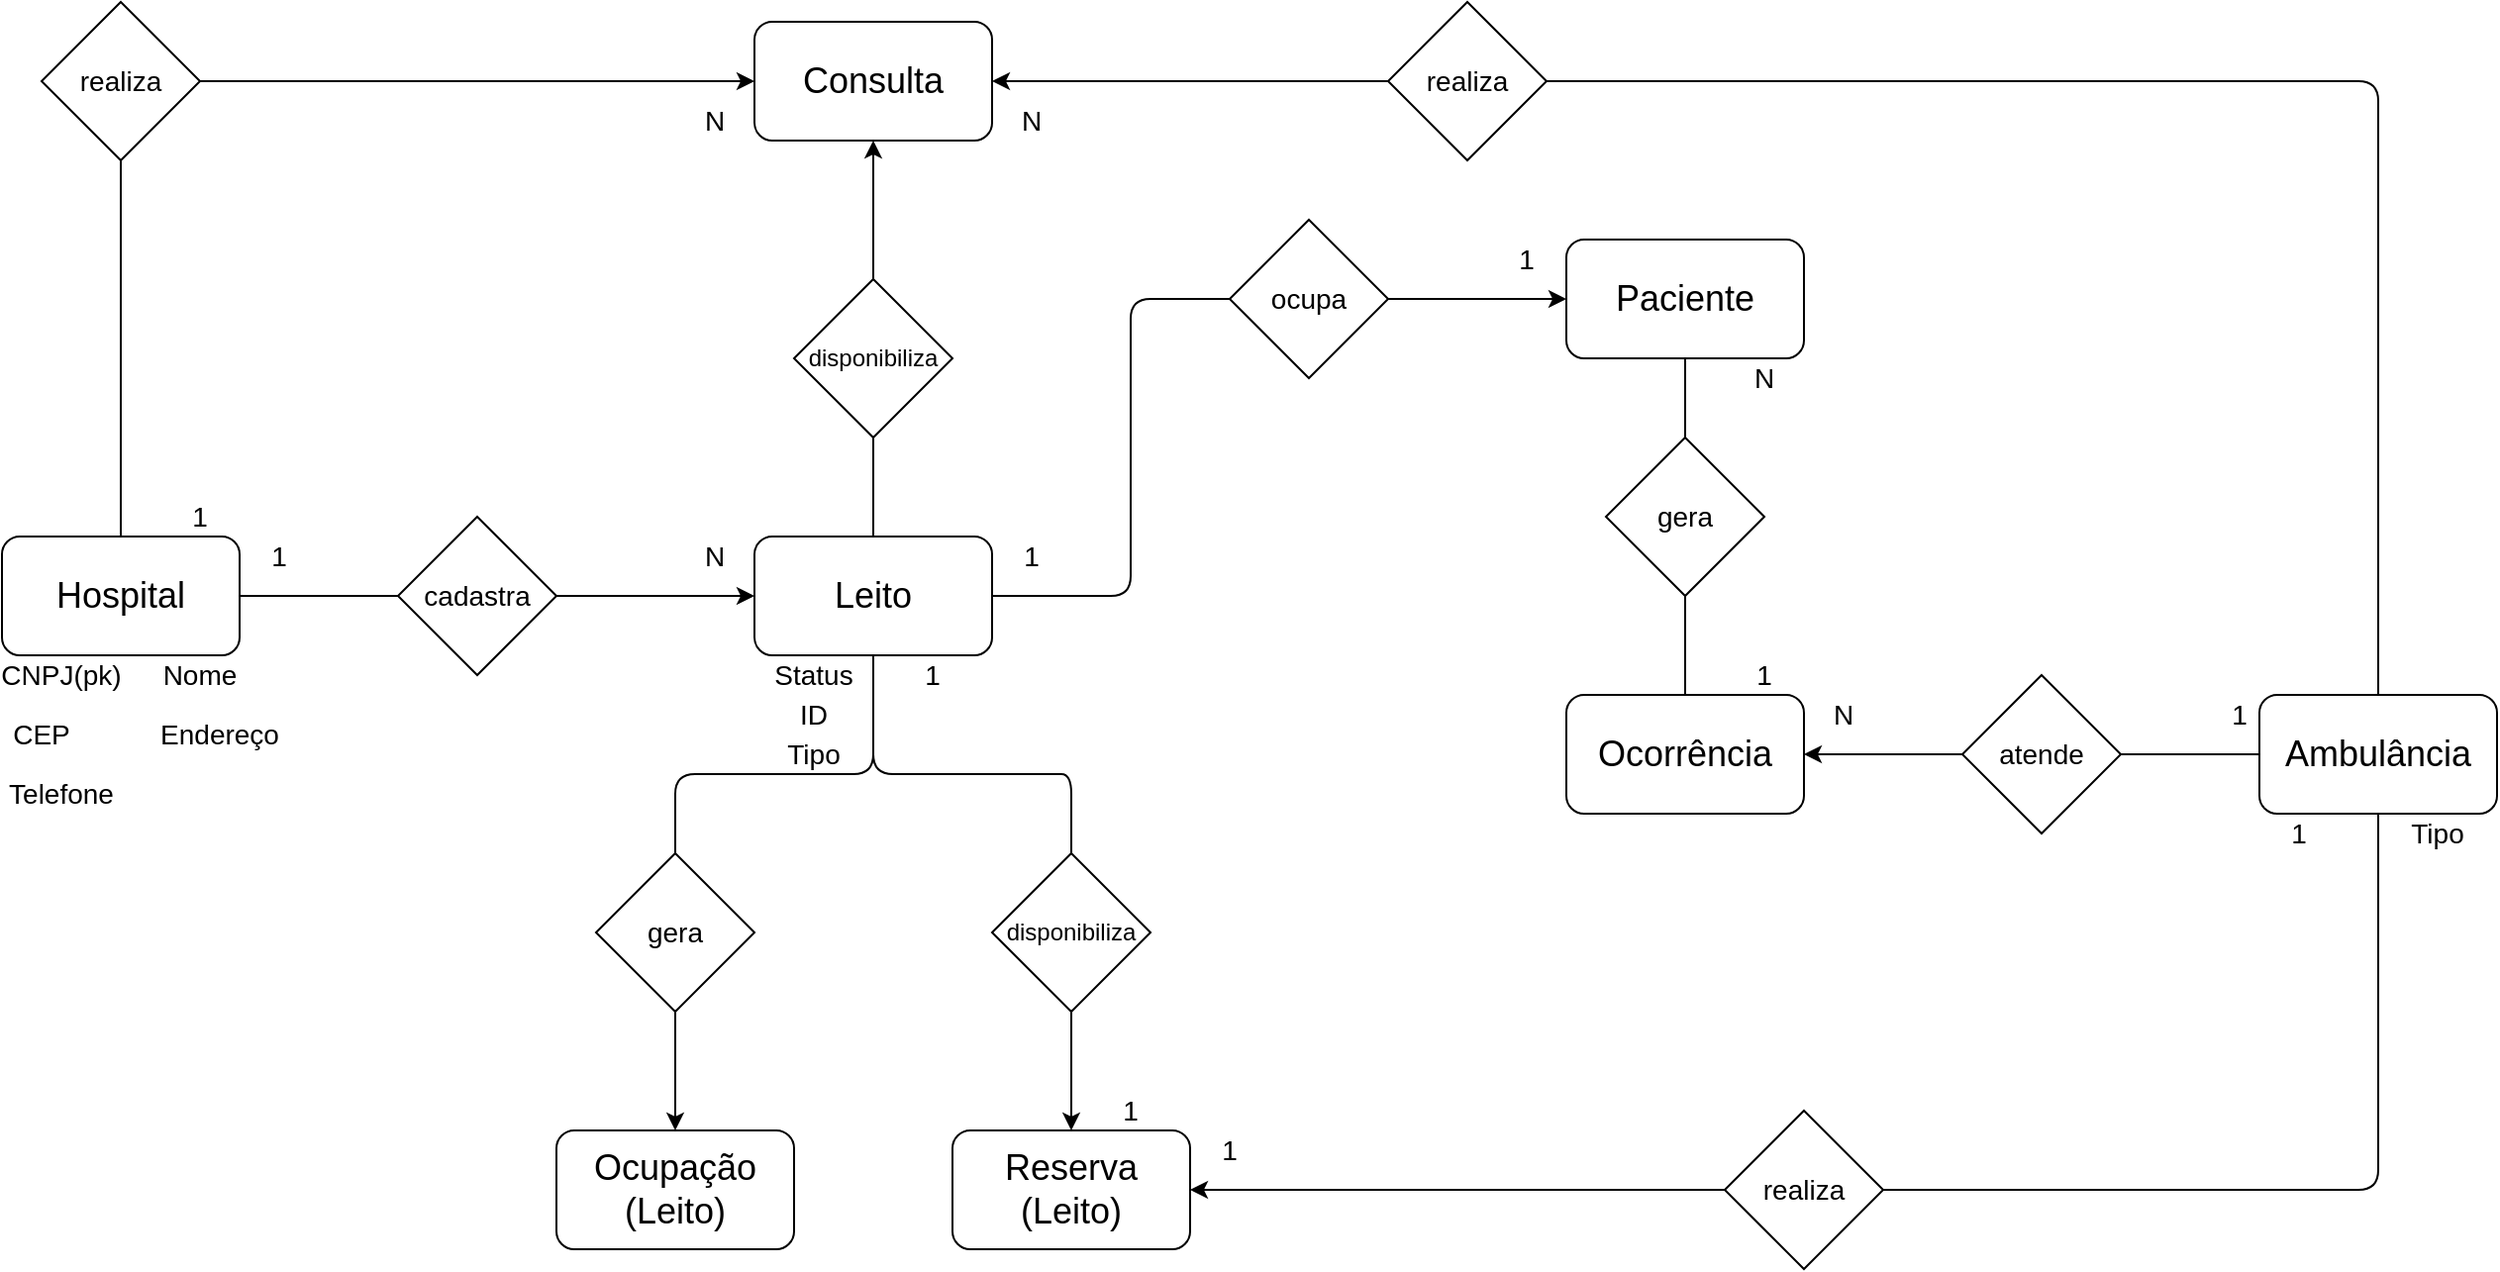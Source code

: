 <mxfile version="14.6.1" type="github">
  <diagram id="R2lEEEUBdFMjLlhIrx00" name="Page-1">
    <mxGraphModel dx="1422" dy="794" grid="1" gridSize="10" guides="1" tooltips="1" connect="1" arrows="1" fold="1" page="1" pageScale="1" pageWidth="850" pageHeight="1100" math="0" shadow="0" extFonts="Permanent Marker^https://fonts.googleapis.com/css?family=Permanent+Marker">
      <root>
        <mxCell id="0" />
        <mxCell id="1" parent="0" />
        <mxCell id="2-hJuOmILzFzyRzJbSwl-1" value="" style="rounded=1;whiteSpace=wrap;html=1;" vertex="1" parent="1">
          <mxGeometry x="180" y="320" width="120" height="60" as="geometry" />
        </mxCell>
        <mxCell id="2-hJuOmILzFzyRzJbSwl-2" value="" style="rounded=1;whiteSpace=wrap;html=1;" vertex="1" parent="1">
          <mxGeometry x="560" y="60" width="120" height="60" as="geometry" />
        </mxCell>
        <mxCell id="2-hJuOmILzFzyRzJbSwl-3" value="" style="rounded=1;whiteSpace=wrap;html=1;" vertex="1" parent="1">
          <mxGeometry x="560" y="320" width="120" height="60" as="geometry" />
        </mxCell>
        <mxCell id="2-hJuOmILzFzyRzJbSwl-7" value="" style="rounded=1;whiteSpace=wrap;html=1;" vertex="1" parent="1">
          <mxGeometry x="460" y="620" width="120" height="60" as="geometry" />
        </mxCell>
        <mxCell id="2-hJuOmILzFzyRzJbSwl-8" value="" style="rounded=1;whiteSpace=wrap;html=1;" vertex="1" parent="1">
          <mxGeometry x="660" y="620" width="120" height="60" as="geometry" />
        </mxCell>
        <mxCell id="2-hJuOmILzFzyRzJbSwl-9" value="" style="rhombus;whiteSpace=wrap;html=1;" vertex="1" parent="1">
          <mxGeometry x="480" y="480" width="80" height="80" as="geometry" />
        </mxCell>
        <mxCell id="2-hJuOmILzFzyRzJbSwl-10" value="" style="rhombus;whiteSpace=wrap;html=1;" vertex="1" parent="1">
          <mxGeometry x="680" y="480" width="80" height="80" as="geometry" />
        </mxCell>
        <mxCell id="2-hJuOmILzFzyRzJbSwl-11" value="" style="rhombus;whiteSpace=wrap;html=1;" vertex="1" parent="1">
          <mxGeometry x="200" y="50" width="80" height="80" as="geometry" />
        </mxCell>
        <mxCell id="2-hJuOmILzFzyRzJbSwl-12" value="" style="rhombus;whiteSpace=wrap;html=1;" vertex="1" parent="1">
          <mxGeometry x="380" y="310" width="80" height="80" as="geometry" />
        </mxCell>
        <mxCell id="2-hJuOmILzFzyRzJbSwl-13" value="" style="rounded=1;whiteSpace=wrap;html=1;" vertex="1" parent="1">
          <mxGeometry x="970" y="170" width="120" height="60" as="geometry" />
        </mxCell>
        <mxCell id="2-hJuOmILzFzyRzJbSwl-14" value="" style="rounded=1;whiteSpace=wrap;html=1;" vertex="1" parent="1">
          <mxGeometry x="970" y="400" width="120" height="60" as="geometry" />
        </mxCell>
        <mxCell id="2-hJuOmILzFzyRzJbSwl-15" value="" style="rounded=1;whiteSpace=wrap;html=1;" vertex="1" parent="1">
          <mxGeometry x="1320" y="400" width="120" height="60" as="geometry" />
        </mxCell>
        <mxCell id="2-hJuOmILzFzyRzJbSwl-16" value="" style="rhombus;whiteSpace=wrap;html=1;" vertex="1" parent="1">
          <mxGeometry x="1050" y="610" width="80" height="80" as="geometry" />
        </mxCell>
        <mxCell id="2-hJuOmILzFzyRzJbSwl-17" value="" style="rhombus;whiteSpace=wrap;html=1;" vertex="1" parent="1">
          <mxGeometry x="990" y="270" width="80" height="80" as="geometry" />
        </mxCell>
        <mxCell id="2-hJuOmILzFzyRzJbSwl-18" value="" style="rhombus;whiteSpace=wrap;html=1;" vertex="1" parent="1">
          <mxGeometry x="800" y="160" width="80" height="80" as="geometry" />
        </mxCell>
        <mxCell id="2-hJuOmILzFzyRzJbSwl-19" value="" style="rhombus;whiteSpace=wrap;html=1;" vertex="1" parent="1">
          <mxGeometry x="880" y="50" width="80" height="80" as="geometry" />
        </mxCell>
        <mxCell id="2-hJuOmILzFzyRzJbSwl-20" value="" style="endArrow=classic;html=1;exitX=1;exitY=0.5;exitDx=0;exitDy=0;entryX=0;entryY=0.5;entryDx=0;entryDy=0;" edge="1" parent="1" source="2-hJuOmILzFzyRzJbSwl-12" target="2-hJuOmILzFzyRzJbSwl-3">
          <mxGeometry width="50" height="50" relative="1" as="geometry">
            <mxPoint x="680" y="330" as="sourcePoint" />
            <mxPoint x="730" y="280" as="targetPoint" />
            <Array as="points" />
          </mxGeometry>
        </mxCell>
        <mxCell id="2-hJuOmILzFzyRzJbSwl-21" value="" style="endArrow=classic;html=1;exitX=1;exitY=0.5;exitDx=0;exitDy=0;entryX=0;entryY=0.5;entryDx=0;entryDy=0;" edge="1" parent="1" source="2-hJuOmILzFzyRzJbSwl-18" target="2-hJuOmILzFzyRzJbSwl-13">
          <mxGeometry width="50" height="50" relative="1" as="geometry">
            <mxPoint x="680" y="330" as="sourcePoint" />
            <mxPoint x="730" y="280" as="targetPoint" />
          </mxGeometry>
        </mxCell>
        <mxCell id="2-hJuOmILzFzyRzJbSwl-22" value="" style="endArrow=none;html=1;exitX=1;exitY=0.5;exitDx=0;exitDy=0;entryX=0;entryY=0.5;entryDx=0;entryDy=0;" edge="1" parent="1" source="2-hJuOmILzFzyRzJbSwl-3" target="2-hJuOmILzFzyRzJbSwl-18">
          <mxGeometry width="50" height="50" relative="1" as="geometry">
            <mxPoint x="680" y="330" as="sourcePoint" />
            <mxPoint x="730" y="280" as="targetPoint" />
            <Array as="points">
              <mxPoint x="750" y="350" />
              <mxPoint x="750" y="200" />
            </Array>
          </mxGeometry>
        </mxCell>
        <mxCell id="2-hJuOmILzFzyRzJbSwl-23" value="" style="endArrow=none;html=1;exitX=0;exitY=0.5;exitDx=0;exitDy=0;entryX=1;entryY=0.5;entryDx=0;entryDy=0;" edge="1" parent="1" source="2-hJuOmILzFzyRzJbSwl-12" target="2-hJuOmILzFzyRzJbSwl-1">
          <mxGeometry width="50" height="50" relative="1" as="geometry">
            <mxPoint x="680" y="330" as="sourcePoint" />
            <mxPoint x="730" y="280" as="targetPoint" />
          </mxGeometry>
        </mxCell>
        <mxCell id="2-hJuOmILzFzyRzJbSwl-24" value="" style="endArrow=none;html=1;exitX=0.5;exitY=0;exitDx=0;exitDy=0;entryX=0.5;entryY=1;entryDx=0;entryDy=0;" edge="1" parent="1" source="2-hJuOmILzFzyRzJbSwl-1" target="2-hJuOmILzFzyRzJbSwl-11">
          <mxGeometry width="50" height="50" relative="1" as="geometry">
            <mxPoint x="680" y="330" as="sourcePoint" />
            <mxPoint x="730" y="280" as="targetPoint" />
          </mxGeometry>
        </mxCell>
        <mxCell id="2-hJuOmILzFzyRzJbSwl-25" value="" style="endArrow=classic;html=1;exitX=1;exitY=0.5;exitDx=0;exitDy=0;entryX=0;entryY=0.5;entryDx=0;entryDy=0;" edge="1" parent="1" source="2-hJuOmILzFzyRzJbSwl-11" target="2-hJuOmILzFzyRzJbSwl-2">
          <mxGeometry width="50" height="50" relative="1" as="geometry">
            <mxPoint x="680" y="330" as="sourcePoint" />
            <mxPoint x="730" y="280" as="targetPoint" />
          </mxGeometry>
        </mxCell>
        <mxCell id="2-hJuOmILzFzyRzJbSwl-26" value="" style="endArrow=classic;html=1;exitX=0;exitY=0.5;exitDx=0;exitDy=0;entryX=1;entryY=0.5;entryDx=0;entryDy=0;" edge="1" parent="1" source="2-hJuOmILzFzyRzJbSwl-19" target="2-hJuOmILzFzyRzJbSwl-2">
          <mxGeometry width="50" height="50" relative="1" as="geometry">
            <mxPoint x="680" y="330" as="sourcePoint" />
            <mxPoint x="730" y="280" as="targetPoint" />
          </mxGeometry>
        </mxCell>
        <mxCell id="2-hJuOmILzFzyRzJbSwl-27" value="" style="endArrow=none;html=1;exitX=0.5;exitY=0;exitDx=0;exitDy=0;entryX=1;entryY=0.5;entryDx=0;entryDy=0;" edge="1" parent="1" source="2-hJuOmILzFzyRzJbSwl-15" target="2-hJuOmILzFzyRzJbSwl-19">
          <mxGeometry width="50" height="50" relative="1" as="geometry">
            <mxPoint x="680" y="330" as="sourcePoint" />
            <mxPoint x="730" y="280" as="targetPoint" />
            <Array as="points">
              <mxPoint x="1380" y="90" />
            </Array>
          </mxGeometry>
        </mxCell>
        <mxCell id="2-hJuOmILzFzyRzJbSwl-28" value="" style="endArrow=classic;html=1;exitX=0;exitY=0.5;exitDx=0;exitDy=0;entryX=1;entryY=0.5;entryDx=0;entryDy=0;" edge="1" parent="1" source="2-hJuOmILzFzyRzJbSwl-16" target="2-hJuOmILzFzyRzJbSwl-8">
          <mxGeometry width="50" height="50" relative="1" as="geometry">
            <mxPoint x="680" y="330" as="sourcePoint" />
            <mxPoint x="730" y="280" as="targetPoint" />
          </mxGeometry>
        </mxCell>
        <mxCell id="2-hJuOmILzFzyRzJbSwl-29" value="" style="endArrow=none;html=1;exitX=0.5;exitY=1;exitDx=0;exitDy=0;entryX=1;entryY=0.5;entryDx=0;entryDy=0;" edge="1" parent="1" source="2-hJuOmILzFzyRzJbSwl-15" target="2-hJuOmILzFzyRzJbSwl-16">
          <mxGeometry width="50" height="50" relative="1" as="geometry">
            <mxPoint x="680" y="330" as="sourcePoint" />
            <mxPoint x="730" y="280" as="targetPoint" />
            <Array as="points">
              <mxPoint x="1380" y="650" />
            </Array>
          </mxGeometry>
        </mxCell>
        <mxCell id="2-hJuOmILzFzyRzJbSwl-30" value="" style="endArrow=classic;html=1;exitX=0.5;exitY=1;exitDx=0;exitDy=0;entryX=0.5;entryY=0;entryDx=0;entryDy=0;" edge="1" parent="1" source="2-hJuOmILzFzyRzJbSwl-10" target="2-hJuOmILzFzyRzJbSwl-8">
          <mxGeometry width="50" height="50" relative="1" as="geometry">
            <mxPoint x="680" y="330" as="sourcePoint" />
            <mxPoint x="730" y="280" as="targetPoint" />
          </mxGeometry>
        </mxCell>
        <mxCell id="2-hJuOmILzFzyRzJbSwl-31" value="" style="endArrow=classic;html=1;exitX=0.5;exitY=1;exitDx=0;exitDy=0;entryX=0.5;entryY=0;entryDx=0;entryDy=0;" edge="1" parent="1" source="2-hJuOmILzFzyRzJbSwl-9" target="2-hJuOmILzFzyRzJbSwl-7">
          <mxGeometry width="50" height="50" relative="1" as="geometry">
            <mxPoint x="680" y="330" as="sourcePoint" />
            <mxPoint x="730" y="280" as="targetPoint" />
          </mxGeometry>
        </mxCell>
        <mxCell id="2-hJuOmILzFzyRzJbSwl-32" value="" style="endArrow=none;html=1;exitX=0.5;exitY=1;exitDx=0;exitDy=0;entryX=0.5;entryY=0;entryDx=0;entryDy=0;" edge="1" parent="1" source="2-hJuOmILzFzyRzJbSwl-3" target="2-hJuOmILzFzyRzJbSwl-9">
          <mxGeometry width="50" height="50" relative="1" as="geometry">
            <mxPoint x="680" y="330" as="sourcePoint" />
            <mxPoint x="730" y="280" as="targetPoint" />
            <Array as="points">
              <mxPoint x="620" y="440" />
              <mxPoint x="520" y="440" />
            </Array>
          </mxGeometry>
        </mxCell>
        <mxCell id="2-hJuOmILzFzyRzJbSwl-33" value="" style="endArrow=none;html=1;exitX=0.5;exitY=1;exitDx=0;exitDy=0;entryX=0.5;entryY=0;entryDx=0;entryDy=0;" edge="1" parent="1" source="2-hJuOmILzFzyRzJbSwl-3" target="2-hJuOmILzFzyRzJbSwl-10">
          <mxGeometry width="50" height="50" relative="1" as="geometry">
            <mxPoint x="680" y="330" as="sourcePoint" />
            <mxPoint x="730" y="280" as="targetPoint" />
            <Array as="points">
              <mxPoint x="620" y="440" />
              <mxPoint x="700" y="440" />
              <mxPoint x="720" y="440" />
            </Array>
          </mxGeometry>
        </mxCell>
        <mxCell id="2-hJuOmILzFzyRzJbSwl-34" value="" style="endArrow=classic;html=1;exitX=0;exitY=0.5;exitDx=0;exitDy=0;entryX=1;entryY=0.5;entryDx=0;entryDy=0;" edge="1" parent="1" source="2-hJuOmILzFzyRzJbSwl-35" target="2-hJuOmILzFzyRzJbSwl-14">
          <mxGeometry width="50" height="50" relative="1" as="geometry">
            <mxPoint x="810" y="350" as="sourcePoint" />
            <mxPoint x="730" y="280" as="targetPoint" />
          </mxGeometry>
        </mxCell>
        <mxCell id="2-hJuOmILzFzyRzJbSwl-35" value="" style="rhombus;whiteSpace=wrap;html=1;" vertex="1" parent="1">
          <mxGeometry x="1170" y="390" width="80" height="80" as="geometry" />
        </mxCell>
        <mxCell id="2-hJuOmILzFzyRzJbSwl-36" value="" style="endArrow=none;html=1;entryX=0;entryY=0.5;entryDx=0;entryDy=0;exitX=1;exitY=0.5;exitDx=0;exitDy=0;" edge="1" parent="1" source="2-hJuOmILzFzyRzJbSwl-35" target="2-hJuOmILzFzyRzJbSwl-15">
          <mxGeometry width="50" height="50" relative="1" as="geometry">
            <mxPoint x="680" y="330" as="sourcePoint" />
            <mxPoint x="730" y="280" as="targetPoint" />
          </mxGeometry>
        </mxCell>
        <mxCell id="2-hJuOmILzFzyRzJbSwl-37" value="" style="endArrow=none;html=1;entryX=0.5;entryY=0;entryDx=0;entryDy=0;exitX=0.5;exitY=1;exitDx=0;exitDy=0;" edge="1" parent="1" source="2-hJuOmILzFzyRzJbSwl-13" target="2-hJuOmILzFzyRzJbSwl-17">
          <mxGeometry width="50" height="50" relative="1" as="geometry">
            <mxPoint x="680" y="330" as="sourcePoint" />
            <mxPoint x="730" y="280" as="targetPoint" />
          </mxGeometry>
        </mxCell>
        <mxCell id="2-hJuOmILzFzyRzJbSwl-38" value="" style="endArrow=none;html=1;entryX=0.5;entryY=0;entryDx=0;entryDy=0;exitX=0.5;exitY=1;exitDx=0;exitDy=0;" edge="1" parent="1" source="2-hJuOmILzFzyRzJbSwl-17" target="2-hJuOmILzFzyRzJbSwl-14">
          <mxGeometry width="50" height="50" relative="1" as="geometry">
            <mxPoint x="680" y="330" as="sourcePoint" />
            <mxPoint x="730" y="280" as="targetPoint" />
          </mxGeometry>
        </mxCell>
        <mxCell id="2-hJuOmILzFzyRzJbSwl-39" value="&lt;font style=&quot;font-size: 18px&quot;&gt;Consulta&lt;/font&gt;" style="text;html=1;strokeColor=none;fillColor=none;align=center;verticalAlign=middle;whiteSpace=wrap;rounded=0;" vertex="1" parent="1">
          <mxGeometry x="600" y="72.5" width="40" height="35" as="geometry" />
        </mxCell>
        <mxCell id="2-hJuOmILzFzyRzJbSwl-40" value="&lt;font style=&quot;font-size: 14px&quot;&gt;realiza&lt;/font&gt;" style="text;html=1;strokeColor=none;fillColor=none;align=center;verticalAlign=middle;whiteSpace=wrap;rounded=0;" vertex="1" parent="1">
          <mxGeometry x="220" y="80" width="40" height="20" as="geometry" />
        </mxCell>
        <mxCell id="2-hJuOmILzFzyRzJbSwl-41" value="&lt;font style=&quot;font-size: 14px&quot;&gt;realiza&lt;/font&gt;" style="text;html=1;strokeColor=none;fillColor=none;align=center;verticalAlign=middle;whiteSpace=wrap;rounded=0;" vertex="1" parent="1">
          <mxGeometry x="900" y="80" width="40" height="20" as="geometry" />
        </mxCell>
        <mxCell id="2-hJuOmILzFzyRzJbSwl-42" value="" style="rhombus;whiteSpace=wrap;html=1;" vertex="1" parent="1">
          <mxGeometry x="580" y="190" width="80" height="80" as="geometry" />
        </mxCell>
        <mxCell id="2-hJuOmILzFzyRzJbSwl-43" value="" style="endArrow=none;html=1;exitX=0.5;exitY=0;exitDx=0;exitDy=0;entryX=0.5;entryY=1;entryDx=0;entryDy=0;" edge="1" parent="1" source="2-hJuOmILzFzyRzJbSwl-3" target="2-hJuOmILzFzyRzJbSwl-42">
          <mxGeometry width="50" height="50" relative="1" as="geometry">
            <mxPoint x="680" y="330" as="sourcePoint" />
            <mxPoint x="730" y="280" as="targetPoint" />
          </mxGeometry>
        </mxCell>
        <mxCell id="2-hJuOmILzFzyRzJbSwl-45" value="" style="endArrow=classic;html=1;exitX=0.5;exitY=0;exitDx=0;exitDy=0;entryX=0.5;entryY=1;entryDx=0;entryDy=0;" edge="1" parent="1" source="2-hJuOmILzFzyRzJbSwl-42" target="2-hJuOmILzFzyRzJbSwl-2">
          <mxGeometry width="50" height="50" relative="1" as="geometry">
            <mxPoint x="680" y="330" as="sourcePoint" />
            <mxPoint x="730" y="280" as="targetPoint" />
          </mxGeometry>
        </mxCell>
        <mxCell id="2-hJuOmILzFzyRzJbSwl-46" value="&lt;font style=&quot;font-size: 12px&quot;&gt;disponibiliza&lt;/font&gt;" style="text;html=1;strokeColor=none;fillColor=none;align=center;verticalAlign=middle;whiteSpace=wrap;rounded=0;" vertex="1" parent="1">
          <mxGeometry x="600" y="220" width="40" height="20" as="geometry" />
        </mxCell>
        <mxCell id="2-hJuOmILzFzyRzJbSwl-47" value="&lt;font style=&quot;font-size: 18px&quot;&gt;Leito&lt;/font&gt;" style="text;html=1;strokeColor=none;fillColor=none;align=center;verticalAlign=middle;whiteSpace=wrap;rounded=0;" vertex="1" parent="1">
          <mxGeometry x="600" y="340" width="40" height="20" as="geometry" />
        </mxCell>
        <mxCell id="2-hJuOmILzFzyRzJbSwl-48" value="&lt;font style=&quot;font-size: 14px&quot;&gt;cadastra&lt;/font&gt;" style="text;html=1;strokeColor=none;fillColor=none;align=center;verticalAlign=middle;whiteSpace=wrap;rounded=0;" vertex="1" parent="1">
          <mxGeometry x="400" y="340" width="40" height="20" as="geometry" />
        </mxCell>
        <mxCell id="2-hJuOmILzFzyRzJbSwl-49" value="&lt;font style=&quot;font-size: 18px&quot;&gt;Hospital&lt;/font&gt;" style="text;html=1;strokeColor=none;fillColor=none;align=center;verticalAlign=middle;whiteSpace=wrap;rounded=0;" vertex="1" parent="1">
          <mxGeometry x="220" y="340" width="40" height="20" as="geometry" />
        </mxCell>
        <mxCell id="2-hJuOmILzFzyRzJbSwl-50" value="disponibiliza" style="text;html=1;strokeColor=none;fillColor=none;align=center;verticalAlign=middle;whiteSpace=wrap;rounded=0;" vertex="1" parent="1">
          <mxGeometry x="700" y="510" width="40" height="20" as="geometry" />
        </mxCell>
        <mxCell id="2-hJuOmILzFzyRzJbSwl-51" value="&lt;font style=&quot;font-size: 14px&quot;&gt;gera&lt;/font&gt;" style="text;html=1;strokeColor=none;fillColor=none;align=center;verticalAlign=middle;whiteSpace=wrap;rounded=0;" vertex="1" parent="1">
          <mxGeometry x="500" y="510" width="40" height="20" as="geometry" />
        </mxCell>
        <mxCell id="2-hJuOmILzFzyRzJbSwl-52" value="&lt;font style=&quot;font-size: 18px&quot;&gt;Ocupação&lt;br&gt;(Leito)&lt;/font&gt;" style="text;html=1;strokeColor=none;fillColor=none;align=center;verticalAlign=middle;whiteSpace=wrap;rounded=0;" vertex="1" parent="1">
          <mxGeometry x="500" y="640" width="40" height="20" as="geometry" />
        </mxCell>
        <mxCell id="2-hJuOmILzFzyRzJbSwl-53" value="&lt;font style=&quot;font-size: 18px&quot;&gt;Reserva&lt;br&gt;(Leito)&lt;/font&gt;" style="text;html=1;strokeColor=none;fillColor=none;align=center;verticalAlign=middle;whiteSpace=wrap;rounded=0;" vertex="1" parent="1">
          <mxGeometry x="700" y="640" width="40" height="20" as="geometry" />
        </mxCell>
        <mxCell id="2-hJuOmILzFzyRzJbSwl-54" value="&lt;font style=&quot;font-size: 14px&quot;&gt;ocupa&lt;/font&gt;" style="text;html=1;strokeColor=none;fillColor=none;align=center;verticalAlign=middle;whiteSpace=wrap;rounded=0;" vertex="1" parent="1">
          <mxGeometry x="820" y="190" width="40" height="20" as="geometry" />
        </mxCell>
        <mxCell id="2-hJuOmILzFzyRzJbSwl-55" value="&lt;font style=&quot;font-size: 18px&quot;&gt;Paciente&lt;/font&gt;" style="text;html=1;strokeColor=none;fillColor=none;align=center;verticalAlign=middle;whiteSpace=wrap;rounded=0;" vertex="1" parent="1">
          <mxGeometry x="1010" y="190" width="40" height="20" as="geometry" />
        </mxCell>
        <mxCell id="2-hJuOmILzFzyRzJbSwl-56" value="&lt;font style=&quot;font-size: 14px&quot;&gt;gera&lt;/font&gt;" style="text;html=1;strokeColor=none;fillColor=none;align=center;verticalAlign=middle;whiteSpace=wrap;rounded=0;" vertex="1" parent="1">
          <mxGeometry x="1010" y="300" width="40" height="20" as="geometry" />
        </mxCell>
        <mxCell id="2-hJuOmILzFzyRzJbSwl-57" value="&lt;font style=&quot;font-size: 18px&quot;&gt;Ocorrência&lt;/font&gt;" style="text;html=1;strokeColor=none;fillColor=none;align=center;verticalAlign=middle;whiteSpace=wrap;rounded=0;" vertex="1" parent="1">
          <mxGeometry x="1010" y="420" width="40" height="20" as="geometry" />
        </mxCell>
        <mxCell id="2-hJuOmILzFzyRzJbSwl-58" value="&lt;font style=&quot;font-size: 14px&quot;&gt;realiza&lt;/font&gt;" style="text;html=1;strokeColor=none;fillColor=none;align=center;verticalAlign=middle;whiteSpace=wrap;rounded=0;" vertex="1" parent="1">
          <mxGeometry x="1070" y="640" width="40" height="20" as="geometry" />
        </mxCell>
        <mxCell id="2-hJuOmILzFzyRzJbSwl-59" value="&lt;font style=&quot;font-size: 14px&quot;&gt;atende&lt;/font&gt;" style="text;html=1;strokeColor=none;fillColor=none;align=center;verticalAlign=middle;whiteSpace=wrap;rounded=0;" vertex="1" parent="1">
          <mxGeometry x="1190" y="420" width="40" height="20" as="geometry" />
        </mxCell>
        <mxCell id="2-hJuOmILzFzyRzJbSwl-60" value="&lt;font style=&quot;font-size: 18px&quot;&gt;Ambulância&lt;/font&gt;" style="text;html=1;strokeColor=none;fillColor=none;align=center;verticalAlign=middle;whiteSpace=wrap;rounded=0;" vertex="1" parent="1">
          <mxGeometry x="1360" y="420" width="40" height="20" as="geometry" />
        </mxCell>
        <mxCell id="2-hJuOmILzFzyRzJbSwl-63" value="&lt;font style=&quot;font-size: 14px&quot;&gt;N&lt;/font&gt;" style="text;html=1;strokeColor=none;fillColor=none;align=center;verticalAlign=middle;whiteSpace=wrap;rounded=0;" vertex="1" parent="1">
          <mxGeometry x="520" y="320" width="40" height="20" as="geometry" />
        </mxCell>
        <mxCell id="2-hJuOmILzFzyRzJbSwl-64" value="&lt;font style=&quot;font-size: 14px&quot;&gt;1&lt;/font&gt;" style="text;html=1;strokeColor=none;fillColor=none;align=center;verticalAlign=middle;whiteSpace=wrap;rounded=0;" vertex="1" parent="1">
          <mxGeometry x="680" y="320" width="40" height="20" as="geometry" />
        </mxCell>
        <mxCell id="2-hJuOmILzFzyRzJbSwl-65" value="&lt;font style=&quot;font-size: 14px&quot;&gt;1&lt;/font&gt;" style="text;html=1;strokeColor=none;fillColor=none;align=center;verticalAlign=middle;whiteSpace=wrap;rounded=0;" vertex="1" parent="1">
          <mxGeometry x="300" y="320" width="40" height="20" as="geometry" />
        </mxCell>
        <mxCell id="2-hJuOmILzFzyRzJbSwl-66" value="&lt;font style=&quot;font-size: 14px&quot;&gt;1&lt;/font&gt;" style="text;html=1;strokeColor=none;fillColor=none;align=center;verticalAlign=middle;whiteSpace=wrap;rounded=0;" vertex="1" parent="1">
          <mxGeometry x="260" y="300" width="40" height="20" as="geometry" />
        </mxCell>
        <mxCell id="2-hJuOmILzFzyRzJbSwl-67" value="&lt;font style=&quot;font-size: 14px&quot;&gt;N&lt;/font&gt;" style="text;html=1;strokeColor=none;fillColor=none;align=center;verticalAlign=middle;whiteSpace=wrap;rounded=0;" vertex="1" parent="1">
          <mxGeometry x="520" y="100" width="40" height="20" as="geometry" />
        </mxCell>
        <mxCell id="2-hJuOmILzFzyRzJbSwl-68" value="&lt;font style=&quot;font-size: 14px&quot;&gt;N&lt;/font&gt;" style="text;html=1;strokeColor=none;fillColor=none;align=center;verticalAlign=middle;whiteSpace=wrap;rounded=0;" vertex="1" parent="1">
          <mxGeometry x="680" y="100" width="40" height="20" as="geometry" />
        </mxCell>
        <mxCell id="2-hJuOmILzFzyRzJbSwl-69" value="&lt;font style=&quot;font-size: 14px&quot;&gt;1&lt;/font&gt;" style="text;html=1;strokeColor=none;fillColor=none;align=center;verticalAlign=middle;whiteSpace=wrap;rounded=0;" vertex="1" parent="1">
          <mxGeometry x="930" y="170" width="40" height="20" as="geometry" />
        </mxCell>
        <mxCell id="2-hJuOmILzFzyRzJbSwl-70" value="&lt;font style=&quot;font-size: 14px&quot;&gt;N&lt;/font&gt;" style="text;html=1;strokeColor=none;fillColor=none;align=center;verticalAlign=middle;whiteSpace=wrap;rounded=0;" vertex="1" parent="1">
          <mxGeometry x="1050" y="230" width="40" height="20" as="geometry" />
        </mxCell>
        <mxCell id="2-hJuOmILzFzyRzJbSwl-71" value="&lt;font style=&quot;font-size: 14px&quot;&gt;1&lt;/font&gt;" style="text;html=1;strokeColor=none;fillColor=none;align=center;verticalAlign=middle;whiteSpace=wrap;rounded=0;" vertex="1" parent="1">
          <mxGeometry x="1050" y="380" width="40" height="20" as="geometry" />
        </mxCell>
        <mxCell id="2-hJuOmILzFzyRzJbSwl-72" value="&lt;font style=&quot;font-size: 14px&quot;&gt;N&lt;/font&gt;" style="text;html=1;strokeColor=none;fillColor=none;align=center;verticalAlign=middle;whiteSpace=wrap;rounded=0;" vertex="1" parent="1">
          <mxGeometry x="1090" y="400" width="40" height="20" as="geometry" />
        </mxCell>
        <mxCell id="2-hJuOmILzFzyRzJbSwl-73" value="&lt;font style=&quot;font-size: 14px&quot;&gt;1&lt;/font&gt;" style="text;html=1;strokeColor=none;fillColor=none;align=center;verticalAlign=middle;whiteSpace=wrap;rounded=0;" vertex="1" parent="1">
          <mxGeometry x="1290" y="400" width="40" height="20" as="geometry" />
        </mxCell>
        <mxCell id="2-hJuOmILzFzyRzJbSwl-74" value="&lt;font style=&quot;font-size: 14px&quot;&gt;CNPJ(pk)&lt;/font&gt;" style="text;html=1;strokeColor=none;fillColor=none;align=center;verticalAlign=middle;whiteSpace=wrap;rounded=0;" vertex="1" parent="1">
          <mxGeometry x="190" y="380" width="40" height="20" as="geometry" />
        </mxCell>
        <mxCell id="2-hJuOmILzFzyRzJbSwl-75" value="&lt;font style=&quot;font-size: 14px&quot;&gt;CEP&lt;/font&gt;" style="text;html=1;strokeColor=none;fillColor=none;align=center;verticalAlign=middle;whiteSpace=wrap;rounded=0;" vertex="1" parent="1">
          <mxGeometry x="180" y="410" width="40" height="20" as="geometry" />
        </mxCell>
        <mxCell id="2-hJuOmILzFzyRzJbSwl-76" value="&lt;font style=&quot;font-size: 14px&quot;&gt;Telefone&lt;/font&gt;" style="text;html=1;strokeColor=none;fillColor=none;align=center;verticalAlign=middle;whiteSpace=wrap;rounded=0;" vertex="1" parent="1">
          <mxGeometry x="190" y="440" width="40" height="20" as="geometry" />
        </mxCell>
        <mxCell id="2-hJuOmILzFzyRzJbSwl-77" value="&lt;font style=&quot;font-size: 14px&quot;&gt;Nome&lt;/font&gt;" style="text;html=1;strokeColor=none;fillColor=none;align=center;verticalAlign=middle;whiteSpace=wrap;rounded=0;" vertex="1" parent="1">
          <mxGeometry x="260" y="380" width="40" height="20" as="geometry" />
        </mxCell>
        <mxCell id="2-hJuOmILzFzyRzJbSwl-78" value="&lt;font style=&quot;font-size: 14px&quot;&gt;Endereço&lt;/font&gt;" style="text;html=1;strokeColor=none;fillColor=none;align=center;verticalAlign=middle;whiteSpace=wrap;rounded=0;" vertex="1" parent="1">
          <mxGeometry x="270" y="410" width="40" height="20" as="geometry" />
        </mxCell>
        <mxCell id="2-hJuOmILzFzyRzJbSwl-79" value="&lt;font style=&quot;font-size: 14px&quot;&gt;Status&lt;/font&gt;" style="text;html=1;strokeColor=none;fillColor=none;align=center;verticalAlign=middle;whiteSpace=wrap;rounded=0;" vertex="1" parent="1">
          <mxGeometry x="570" y="380" width="40" height="20" as="geometry" />
        </mxCell>
        <mxCell id="2-hJuOmILzFzyRzJbSwl-80" value="&lt;font style=&quot;font-size: 14px&quot;&gt;ID&lt;/font&gt;" style="text;html=1;strokeColor=none;fillColor=none;align=center;verticalAlign=middle;whiteSpace=wrap;rounded=0;" vertex="1" parent="1">
          <mxGeometry x="570" y="400" width="40" height="20" as="geometry" />
        </mxCell>
        <mxCell id="2-hJuOmILzFzyRzJbSwl-81" value="&lt;font style=&quot;font-size: 14px&quot;&gt;Tipo&lt;/font&gt;" style="text;html=1;strokeColor=none;fillColor=none;align=center;verticalAlign=middle;whiteSpace=wrap;rounded=0;" vertex="1" parent="1">
          <mxGeometry x="570" y="420" width="40" height="20" as="geometry" />
        </mxCell>
        <mxCell id="2-hJuOmILzFzyRzJbSwl-82" value="&lt;font style=&quot;font-size: 14px&quot;&gt;Tipo&lt;/font&gt;" style="text;html=1;strokeColor=none;fillColor=none;align=center;verticalAlign=middle;whiteSpace=wrap;rounded=0;" vertex="1" parent="1">
          <mxGeometry x="1390" y="460" width="40" height="20" as="geometry" />
        </mxCell>
        <mxCell id="2-hJuOmILzFzyRzJbSwl-83" value="&lt;font style=&quot;font-size: 14px&quot;&gt;1&lt;/font&gt;" style="text;html=1;strokeColor=none;fillColor=none;align=center;verticalAlign=middle;whiteSpace=wrap;rounded=0;" vertex="1" parent="1">
          <mxGeometry x="1320" y="460" width="40" height="20" as="geometry" />
        </mxCell>
        <mxCell id="2-hJuOmILzFzyRzJbSwl-84" value="&lt;font style=&quot;font-size: 14px&quot;&gt;1&lt;/font&gt;" style="text;html=1;strokeColor=none;fillColor=none;align=center;verticalAlign=middle;whiteSpace=wrap;rounded=0;" vertex="1" parent="1">
          <mxGeometry x="780" y="620" width="40" height="20" as="geometry" />
        </mxCell>
        <mxCell id="2-hJuOmILzFzyRzJbSwl-85" value="&lt;font style=&quot;font-size: 14px&quot;&gt;1&lt;/font&gt;" style="text;html=1;strokeColor=none;fillColor=none;align=center;verticalAlign=middle;whiteSpace=wrap;rounded=0;" vertex="1" parent="1">
          <mxGeometry x="630" y="380" width="40" height="20" as="geometry" />
        </mxCell>
        <mxCell id="2-hJuOmILzFzyRzJbSwl-87" value="&lt;font style=&quot;font-size: 14px&quot;&gt;1&lt;/font&gt;" style="text;html=1;strokeColor=none;fillColor=none;align=center;verticalAlign=middle;whiteSpace=wrap;rounded=0;" vertex="1" parent="1">
          <mxGeometry x="730" y="600" width="40" height="20" as="geometry" />
        </mxCell>
      </root>
    </mxGraphModel>
  </diagram>
</mxfile>
